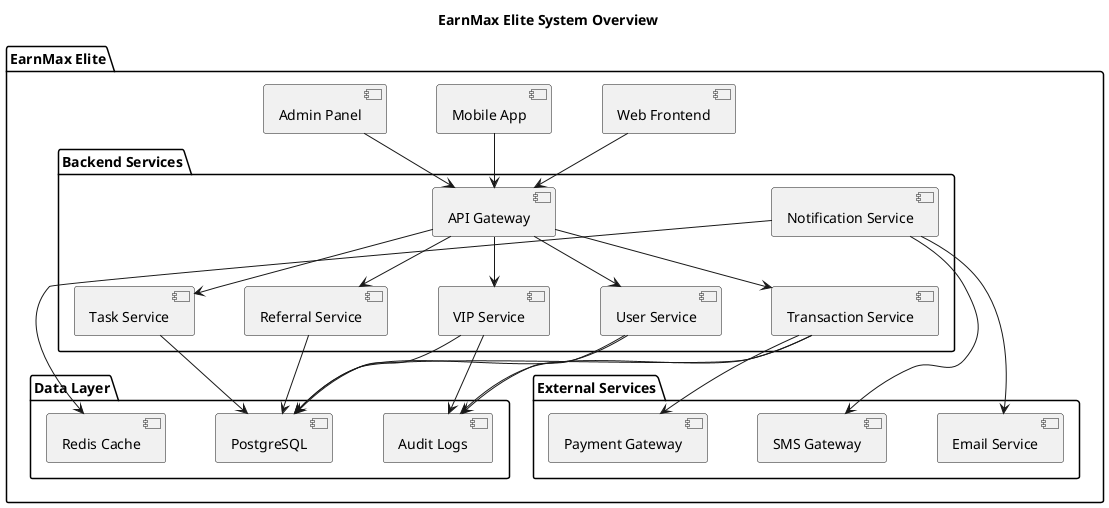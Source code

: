 @startuml EarnMax_System_Overview

skinparam monochrome true
skinparam shadowing false
skinparam nodesep 50
skinparam ranksep 50

title EarnMax Elite System Overview

package "EarnMax Elite" {
  [Web Frontend] as frontend
  [Mobile App] as mobile
  [Admin Panel] as admin
  
  package "Backend Services" {
    [API Gateway] as gateway
    [User Service] as user_service
    [VIP Service] as vip_service
    [Transaction Service] as transaction
    [Task Service] as task
    [Referral Service] as referral
    [Notification Service] as notification
  }
  
  package "Data Layer" {
    [PostgreSQL] as db
    [Redis Cache] as redis
    [Audit Logs] as audit
  }
  
  package "External Services" {
    [Payment Gateway] as payment
    [SMS Gateway] as sms
    [Email Service] as email
  }
}

frontend --> gateway
mobile --> gateway
admin --> gateway

gateway --> user_service
gateway --> vip_service
gateway --> transaction
gateway --> task
gateway --> referral

user_service --> db
vip_service --> db
transaction --> db
task --> db
referral --> db

notification --> redis
notification --> sms
notification --> email

transaction --> payment

user_service --> audit
vip_service --> audit
transaction --> audit

@enduml